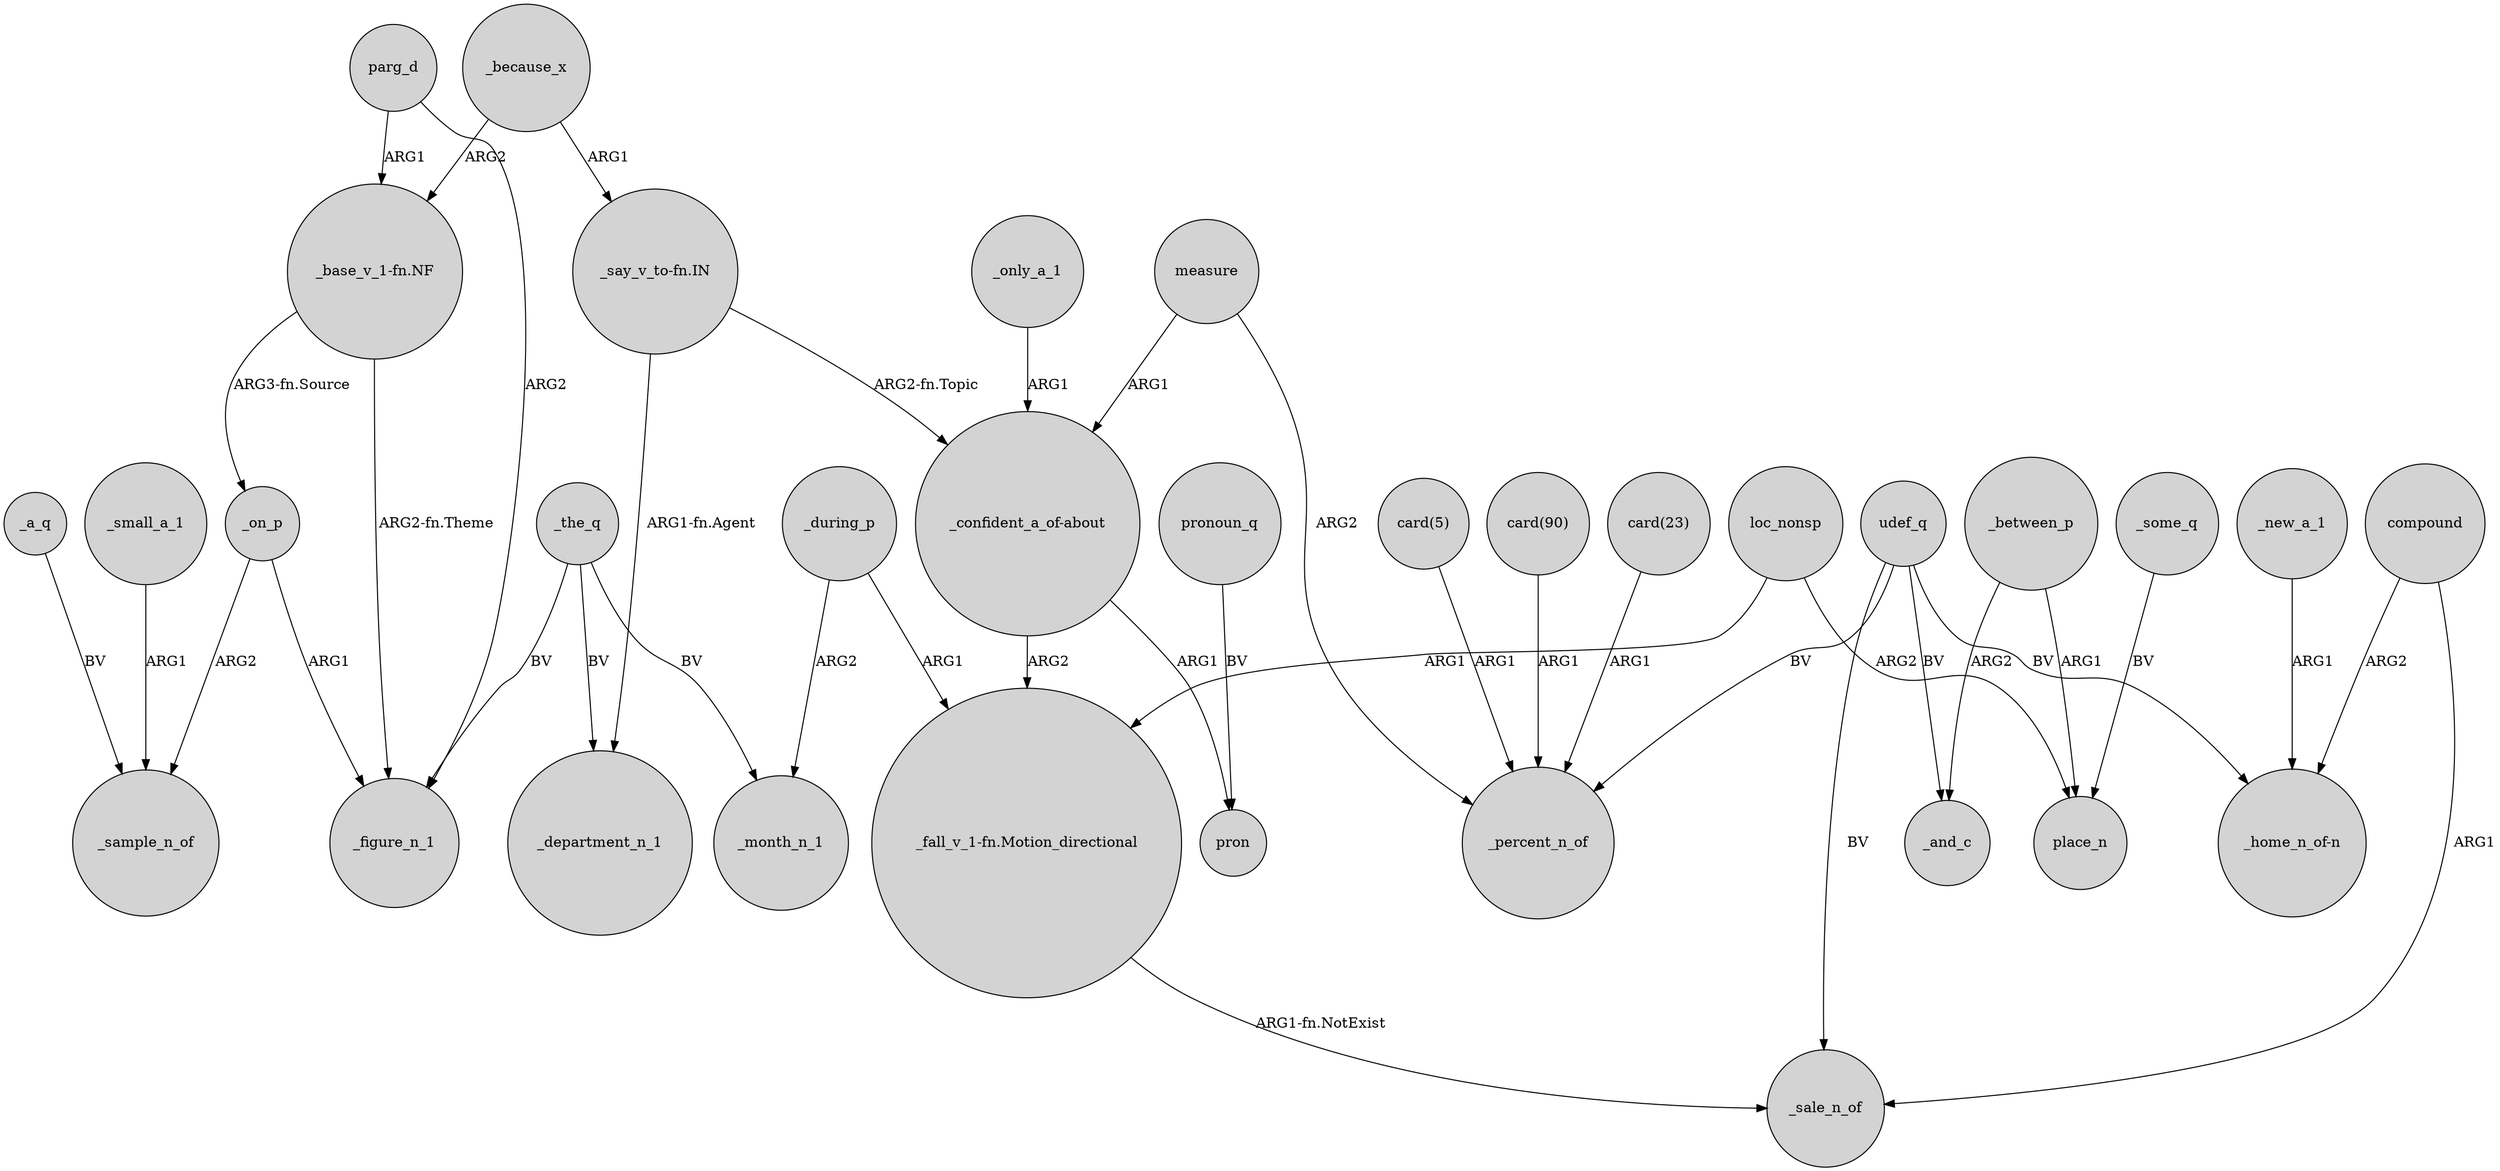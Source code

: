 digraph {
	node [shape=circle style=filled]
	"_say_v_to-fn.IN" -> _department_n_1 [label="ARG1-fn.Agent"]
	"_say_v_to-fn.IN" -> "_confident_a_of-about" [label="ARG2-fn.Topic"]
	"card(23)" -> _percent_n_of [label=ARG1]
	"_confident_a_of-about" -> "_fall_v_1-fn.Motion_directional" [label=ARG2]
	"_fall_v_1-fn.Motion_directional" -> _sale_n_of [label="ARG1-fn.NotExist"]
	_a_q -> _sample_n_of [label=BV]
	loc_nonsp -> "_fall_v_1-fn.Motion_directional" [label=ARG1]
	_during_p -> "_fall_v_1-fn.Motion_directional" [label=ARG1]
	udef_q -> "_home_n_of-n" [label=BV]
	_on_p -> _sample_n_of [label=ARG2]
	measure -> "_confident_a_of-about" [label=ARG1]
	_some_q -> place_n [label=BV]
	_the_q -> _figure_n_1 [label=BV]
	_the_q -> _department_n_1 [label=BV]
	"_base_v_1-fn.NF" -> _on_p [label="ARG3-fn.Source"]
	pronoun_q -> pron [label=BV]
	_the_q -> _month_n_1 [label=BV]
	_on_p -> _figure_n_1 [label=ARG1]
	_during_p -> _month_n_1 [label=ARG2]
	_small_a_1 -> _sample_n_of [label=ARG1]
	measure -> _percent_n_of [label=ARG2]
	_between_p -> _and_c [label=ARG2]
	_only_a_1 -> "_confident_a_of-about" [label=ARG1]
	"card(5)" -> _percent_n_of [label=ARG1]
	udef_q -> _sale_n_of [label=BV]
	compound -> _sale_n_of [label=ARG1]
	"card(90)" -> _percent_n_of [label=ARG1]
	loc_nonsp -> place_n [label=ARG2]
	compound -> "_home_n_of-n" [label=ARG2]
	udef_q -> _percent_n_of [label=BV]
	_between_p -> place_n [label=ARG1]
	udef_q -> _and_c [label=BV]
	_because_x -> "_base_v_1-fn.NF" [label=ARG2]
	"_confident_a_of-about" -> pron [label=ARG1]
	_because_x -> "_say_v_to-fn.IN" [label=ARG1]
	parg_d -> "_base_v_1-fn.NF" [label=ARG1]
	_new_a_1 -> "_home_n_of-n" [label=ARG1]
	parg_d -> _figure_n_1 [label=ARG2]
	"_base_v_1-fn.NF" -> _figure_n_1 [label="ARG2-fn.Theme"]
}

